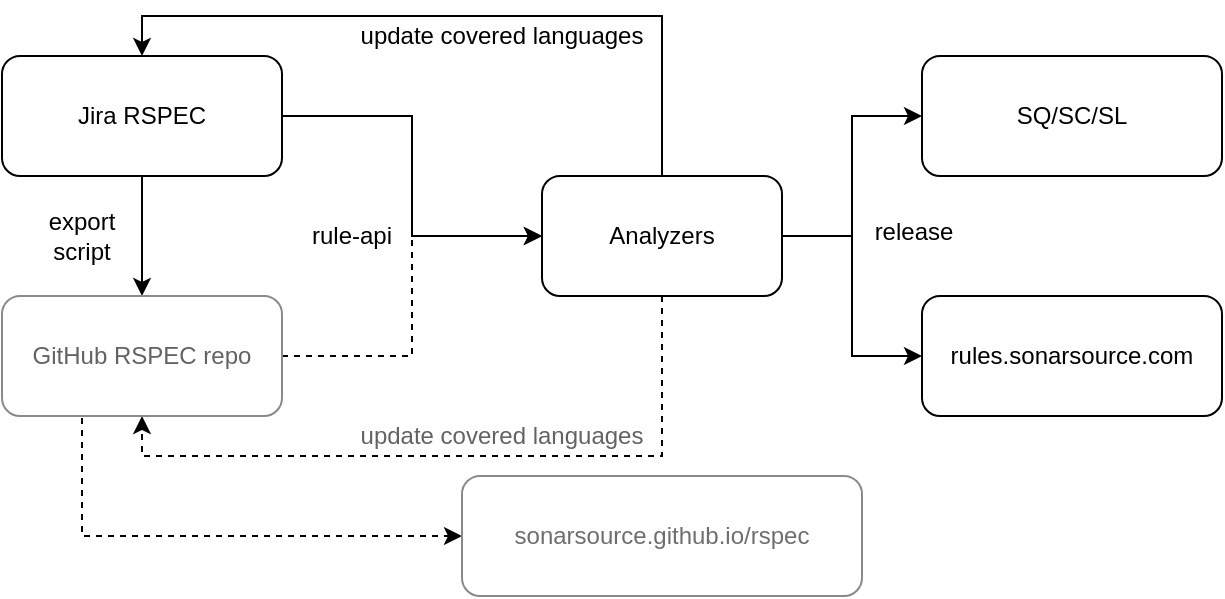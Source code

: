 <mxfile version="14.4.3" type="device"><diagram id="C2fSY1v2SiZeoUbDoYyL" name="Page-1"><mxGraphModel dx="1964" dy="753" grid="1" gridSize="10" guides="1" tooltips="1" connect="1" arrows="1" fold="1" page="1" pageScale="1" pageWidth="1169" pageHeight="827" math="0" shadow="0"><root><mxCell id="0"/><mxCell id="1" parent="0"/><mxCell id="2wmTZWPW4w96V6nNqMjJ-12" style="edgeStyle=orthogonalEdgeStyle;rounded=0;orthogonalLoop=1;jettySize=auto;html=1;exitX=0.5;exitY=1;exitDx=0;exitDy=0;entryX=0.5;entryY=0;entryDx=0;entryDy=0;" parent="1" source="2wmTZWPW4w96V6nNqMjJ-1" target="2wmTZWPW4w96V6nNqMjJ-5" edge="1"><mxGeometry relative="1" as="geometry"/></mxCell><mxCell id="2wmTZWPW4w96V6nNqMjJ-1" value="Jira RSPEC" style="rounded=1;whiteSpace=wrap;html=1;" parent="1" vertex="1"><mxGeometry y="29" width="140" height="60" as="geometry"/></mxCell><mxCell id="2wmTZWPW4w96V6nNqMjJ-16" style="edgeStyle=orthogonalEdgeStyle;rounded=0;orthogonalLoop=1;jettySize=auto;html=1;exitX=1;exitY=0.5;exitDx=0;exitDy=0;" parent="1" source="2wmTZWPW4w96V6nNqMjJ-2" target="2wmTZWPW4w96V6nNqMjJ-3" edge="1"><mxGeometry relative="1" as="geometry"/></mxCell><mxCell id="2wmTZWPW4w96V6nNqMjJ-17" style="edgeStyle=orthogonalEdgeStyle;rounded=0;orthogonalLoop=1;jettySize=auto;html=1;exitX=1;exitY=0.5;exitDx=0;exitDy=0;entryX=0;entryY=0.5;entryDx=0;entryDy=0;" parent="1" source="2wmTZWPW4w96V6nNqMjJ-2" target="2wmTZWPW4w96V6nNqMjJ-4" edge="1"><mxGeometry relative="1" as="geometry"/></mxCell><mxCell id="2wmTZWPW4w96V6nNqMjJ-23" style="edgeStyle=orthogonalEdgeStyle;rounded=0;orthogonalLoop=1;jettySize=auto;html=1;exitX=0.5;exitY=0;exitDx=0;exitDy=0;entryX=0.5;entryY=0;entryDx=0;entryDy=0;" parent="1" source="2wmTZWPW4w96V6nNqMjJ-2" target="2wmTZWPW4w96V6nNqMjJ-1" edge="1"><mxGeometry relative="1" as="geometry"><Array as="points"><mxPoint x="330" y="9"/><mxPoint x="70" y="9"/></Array></mxGeometry></mxCell><mxCell id="2wmTZWPW4w96V6nNqMjJ-25" style="edgeStyle=orthogonalEdgeStyle;rounded=0;orthogonalLoop=1;jettySize=auto;html=1;exitX=0.5;exitY=1;exitDx=0;exitDy=0;entryX=0.5;entryY=1;entryDx=0;entryDy=0;fontColor=#636363;strokeColor=#030303;dashed=1;" parent="1" source="2wmTZWPW4w96V6nNqMjJ-2" target="2wmTZWPW4w96V6nNqMjJ-5" edge="1"><mxGeometry relative="1" as="geometry"><Array as="points"><mxPoint x="330" y="229"/><mxPoint x="70" y="229"/></Array></mxGeometry></mxCell><mxCell id="2wmTZWPW4w96V6nNqMjJ-2" value="&lt;div&gt;Analyzers&lt;/div&gt;" style="rounded=1;whiteSpace=wrap;html=1;" parent="1" vertex="1"><mxGeometry x="270" y="89" width="120" height="60" as="geometry"/></mxCell><mxCell id="2wmTZWPW4w96V6nNqMjJ-3" value="SQ/SC/SL" style="rounded=1;whiteSpace=wrap;html=1;" parent="1" vertex="1"><mxGeometry x="460" y="29" width="150" height="60" as="geometry"/></mxCell><mxCell id="2wmTZWPW4w96V6nNqMjJ-4" value="&lt;div&gt;rules.sonarsource.com&lt;/div&gt;" style="rounded=1;whiteSpace=wrap;html=1;" parent="1" vertex="1"><mxGeometry x="460" y="149" width="150" height="60" as="geometry"/></mxCell><mxCell id="2wmTZWPW4w96V6nNqMjJ-13" style="edgeStyle=orthogonalEdgeStyle;rounded=0;orthogonalLoop=1;jettySize=auto;html=1;exitX=1;exitY=0.5;exitDx=0;exitDy=0;entryX=0;entryY=0.5;entryDx=0;entryDy=0;fontColor=#636363;strokeColor=#030303;dashed=1;" parent="1" source="2wmTZWPW4w96V6nNqMjJ-5" target="2wmTZWPW4w96V6nNqMjJ-2" edge="1"><mxGeometry relative="1" as="geometry"/></mxCell><mxCell id="2wmTZWPW4w96V6nNqMjJ-29" style="edgeStyle=orthogonalEdgeStyle;rounded=0;orthogonalLoop=1;jettySize=auto;html=1;exitX=0.75;exitY=1;exitDx=0;exitDy=0;entryX=0;entryY=0.5;entryDx=0;entryDy=0;dashed=1;strokeColor=#030303;fontColor=#6E6E6E;" parent="1" source="2wmTZWPW4w96V6nNqMjJ-5" target="2wmTZWPW4w96V6nNqMjJ-27" edge="1"><mxGeometry relative="1" as="geometry"><Array as="points"><mxPoint x="40" y="209"/><mxPoint x="40" y="269"/></Array></mxGeometry></mxCell><mxCell id="2wmTZWPW4w96V6nNqMjJ-5" value="GitHub RSPEC repo" style="rounded=1;whiteSpace=wrap;html=1;fontColor=#636363;strokeColor=#8A8A8A;" parent="1" vertex="1"><mxGeometry y="149" width="140" height="60" as="geometry"/></mxCell><mxCell id="2wmTZWPW4w96V6nNqMjJ-14" value="export script" style="text;html=1;strokeColor=none;fillColor=none;align=center;verticalAlign=middle;whiteSpace=wrap;rounded=0;" parent="1" vertex="1"><mxGeometry x="20" y="109" width="40" height="20" as="geometry"/></mxCell><mxCell id="2wmTZWPW4w96V6nNqMjJ-21" value="rule-api" style="text;html=1;strokeColor=none;fillColor=none;align=center;verticalAlign=middle;whiteSpace=wrap;rounded=0;" parent="1" vertex="1"><mxGeometry x="150" y="109" width="50" height="20" as="geometry"/></mxCell><mxCell id="2wmTZWPW4w96V6nNqMjJ-22" value="release" style="text;html=1;strokeColor=none;fillColor=none;align=center;verticalAlign=middle;whiteSpace=wrap;rounded=0;" parent="1" vertex="1"><mxGeometry x="431" y="107" width="50" height="20" as="geometry"/></mxCell><mxCell id="2wmTZWPW4w96V6nNqMjJ-24" value="update covered languages" style="text;html=1;strokeColor=none;fillColor=none;align=center;verticalAlign=middle;whiteSpace=wrap;rounded=0;" parent="1" vertex="1"><mxGeometry x="170" y="9" width="160" height="20" as="geometry"/></mxCell><mxCell id="2wmTZWPW4w96V6nNqMjJ-26" value="update covered languages" style="text;html=1;fillColor=none;align=center;verticalAlign=middle;whiteSpace=wrap;rounded=0;fontColor=#636363;" parent="1" vertex="1"><mxGeometry x="170" y="209" width="160" height="20" as="geometry"/></mxCell><mxCell id="2wmTZWPW4w96V6nNqMjJ-11" style="edgeStyle=orthogonalEdgeStyle;rounded=0;orthogonalLoop=1;jettySize=auto;html=1;exitX=1;exitY=0.5;exitDx=0;exitDy=0;entryX=0;entryY=0.5;entryDx=0;entryDy=0;" parent="1" source="2wmTZWPW4w96V6nNqMjJ-1" target="2wmTZWPW4w96V6nNqMjJ-2" edge="1"><mxGeometry relative="1" as="geometry"/></mxCell><mxCell id="2wmTZWPW4w96V6nNqMjJ-27" value="sonarsource.github.io/rspec" style="rounded=1;whiteSpace=wrap;html=1;strokeColor=#8A8A8A;fontColor=#6E6E6E;" parent="1" vertex="1"><mxGeometry x="230" y="239" width="200" height="60" as="geometry"/></mxCell></root></mxGraphModel></diagram></mxfile>